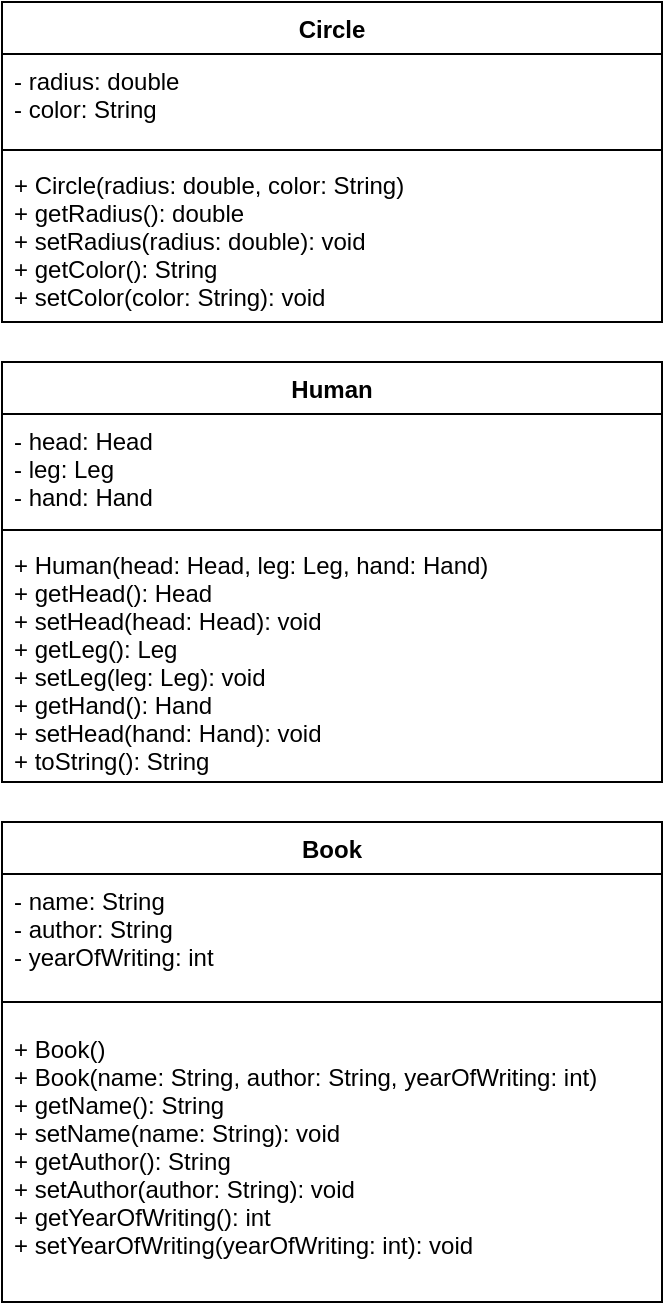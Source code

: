 <mxfile version="13.7.3" type="github">
  <diagram id="qHTniJWGzI7xZocLrNAh" name="Страница 1">
    <mxGraphModel dx="1422" dy="791" grid="1" gridSize="10" guides="1" tooltips="1" connect="1" arrows="1" fold="1" page="1" pageScale="1" pageWidth="827" pageHeight="1169" math="0" shadow="0">
      <root>
        <mxCell id="0" />
        <mxCell id="1" parent="0" />
        <mxCell id="uJCcx5iGv6yI-Hu4tMW_-1" value="Circle" style="swimlane;fontStyle=1;align=center;verticalAlign=top;childLayout=stackLayout;horizontal=1;startSize=26;horizontalStack=0;resizeParent=1;resizeParentMax=0;resizeLast=0;collapsible=1;marginBottom=0;" vertex="1" parent="1">
          <mxGeometry x="10" y="30" width="330" height="160" as="geometry" />
        </mxCell>
        <mxCell id="uJCcx5iGv6yI-Hu4tMW_-2" value="- radius: double&#xa;- color: String&#xa;" style="text;strokeColor=none;fillColor=none;align=left;verticalAlign=top;spacingLeft=4;spacingRight=4;overflow=hidden;rotatable=0;points=[[0,0.5],[1,0.5]];portConstraint=eastwest;" vertex="1" parent="uJCcx5iGv6yI-Hu4tMW_-1">
          <mxGeometry y="26" width="330" height="44" as="geometry" />
        </mxCell>
        <mxCell id="uJCcx5iGv6yI-Hu4tMW_-3" value="" style="line;strokeWidth=1;fillColor=none;align=left;verticalAlign=middle;spacingTop=-1;spacingLeft=3;spacingRight=3;rotatable=0;labelPosition=right;points=[];portConstraint=eastwest;" vertex="1" parent="uJCcx5iGv6yI-Hu4tMW_-1">
          <mxGeometry y="70" width="330" height="8" as="geometry" />
        </mxCell>
        <mxCell id="uJCcx5iGv6yI-Hu4tMW_-4" value="+ Circle(radius: double, color: String)&#xa;+ getRadius(): double&#xa;+ setRadius(radius: double): void&#xa;+ getColor(): String&#xa;+ setColor(color: String): void&#xa;&#xa;" style="text;strokeColor=none;fillColor=none;align=left;verticalAlign=top;spacingLeft=4;spacingRight=4;overflow=hidden;rotatable=0;points=[[0,0.5],[1,0.5]];portConstraint=eastwest;" vertex="1" parent="uJCcx5iGv6yI-Hu4tMW_-1">
          <mxGeometry y="78" width="330" height="82" as="geometry" />
        </mxCell>
        <mxCell id="uJCcx5iGv6yI-Hu4tMW_-5" value="Human" style="swimlane;fontStyle=1;align=center;verticalAlign=top;childLayout=stackLayout;horizontal=1;startSize=26;horizontalStack=0;resizeParent=1;resizeParentMax=0;resizeLast=0;collapsible=1;marginBottom=0;" vertex="1" parent="1">
          <mxGeometry x="10" y="210" width="330" height="210" as="geometry" />
        </mxCell>
        <mxCell id="uJCcx5iGv6yI-Hu4tMW_-6" value="- head: Head&#xa;- leg: Leg&#xa;- hand: Hand&#xa;&#xa;" style="text;strokeColor=none;fillColor=none;align=left;verticalAlign=top;spacingLeft=4;spacingRight=4;overflow=hidden;rotatable=0;points=[[0,0.5],[1,0.5]];portConstraint=eastwest;" vertex="1" parent="uJCcx5iGv6yI-Hu4tMW_-5">
          <mxGeometry y="26" width="330" height="54" as="geometry" />
        </mxCell>
        <mxCell id="uJCcx5iGv6yI-Hu4tMW_-7" value="" style="line;strokeWidth=1;fillColor=none;align=left;verticalAlign=middle;spacingTop=-1;spacingLeft=3;spacingRight=3;rotatable=0;labelPosition=right;points=[];portConstraint=eastwest;" vertex="1" parent="uJCcx5iGv6yI-Hu4tMW_-5">
          <mxGeometry y="80" width="330" height="8" as="geometry" />
        </mxCell>
        <mxCell id="uJCcx5iGv6yI-Hu4tMW_-8" value="+ Human(head: Head, leg: Leg, hand: Hand)&#xa;+ getHead(): Head&#xa;+ setHead(head: Head): void&#xa;+ getLeg(): Leg&#xa;+ setLeg(leg: Leg): void&#xa;+ getHand(): Hand&#xa;+ setHead(hand: Hand): void&#xa;+ toString(): String&#xa;" style="text;strokeColor=none;fillColor=none;align=left;verticalAlign=top;spacingLeft=4;spacingRight=4;overflow=hidden;rotatable=0;points=[[0,0.5],[1,0.5]];portConstraint=eastwest;" vertex="1" parent="uJCcx5iGv6yI-Hu4tMW_-5">
          <mxGeometry y="88" width="330" height="122" as="geometry" />
        </mxCell>
        <mxCell id="uJCcx5iGv6yI-Hu4tMW_-9" value="Book" style="swimlane;fontStyle=1;align=center;verticalAlign=top;childLayout=stackLayout;horizontal=1;startSize=26;horizontalStack=0;resizeParent=1;resizeParentMax=0;resizeLast=0;collapsible=1;marginBottom=0;" vertex="1" parent="1">
          <mxGeometry x="10" y="440" width="330" height="240" as="geometry" />
        </mxCell>
        <mxCell id="uJCcx5iGv6yI-Hu4tMW_-10" value="- name: String&#xa;- author: String&#xa;- yearOfWriting: int&#xa;" style="text;strokeColor=none;fillColor=none;align=left;verticalAlign=top;spacingLeft=4;spacingRight=4;overflow=hidden;rotatable=0;points=[[0,0.5],[1,0.5]];portConstraint=eastwest;" vertex="1" parent="uJCcx5iGv6yI-Hu4tMW_-9">
          <mxGeometry y="26" width="330" height="54" as="geometry" />
        </mxCell>
        <mxCell id="uJCcx5iGv6yI-Hu4tMW_-11" value="" style="line;strokeWidth=1;fillColor=none;align=left;verticalAlign=middle;spacingTop=-1;spacingLeft=3;spacingRight=3;rotatable=0;labelPosition=right;points=[];portConstraint=eastwest;" vertex="1" parent="uJCcx5iGv6yI-Hu4tMW_-9">
          <mxGeometry y="80" width="330" height="20" as="geometry" />
        </mxCell>
        <mxCell id="uJCcx5iGv6yI-Hu4tMW_-12" value="+ Book()&#xa;+ Book(name: String, author: String, yearOfWriting: int)&#xa;+ getName(): String&#xa;+ setName(name: String): void&#xa;+ getAuthor(): String&#xa;+ setAuthor(author: String): void&#xa;+ getYearOfWriting(): int&#xa;+ setYearOfWriting(yearOfWriting: int): void&#xa;&#xa;" style="text;strokeColor=none;fillColor=none;align=left;verticalAlign=top;spacingLeft=4;spacingRight=4;overflow=hidden;rotatable=0;points=[[0,0.5],[1,0.5]];portConstraint=eastwest;" vertex="1" parent="uJCcx5iGv6yI-Hu4tMW_-9">
          <mxGeometry y="100" width="330" height="140" as="geometry" />
        </mxCell>
      </root>
    </mxGraphModel>
  </diagram>
</mxfile>
